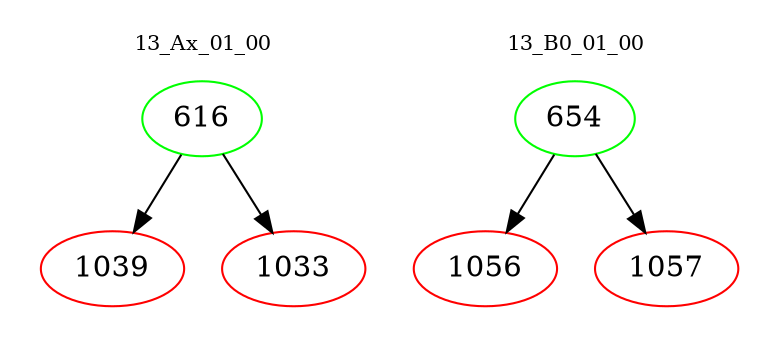 digraph{
subgraph cluster_0 {
color = white
label = "13_Ax_01_00";
fontsize=10;
T0_616 [label="616", color="green"]
T0_616 -> T0_1039 [color="black"]
T0_1039 [label="1039", color="red"]
T0_616 -> T0_1033 [color="black"]
T0_1033 [label="1033", color="red"]
}
subgraph cluster_1 {
color = white
label = "13_B0_01_00";
fontsize=10;
T1_654 [label="654", color="green"]
T1_654 -> T1_1056 [color="black"]
T1_1056 [label="1056", color="red"]
T1_654 -> T1_1057 [color="black"]
T1_1057 [label="1057", color="red"]
}
}
